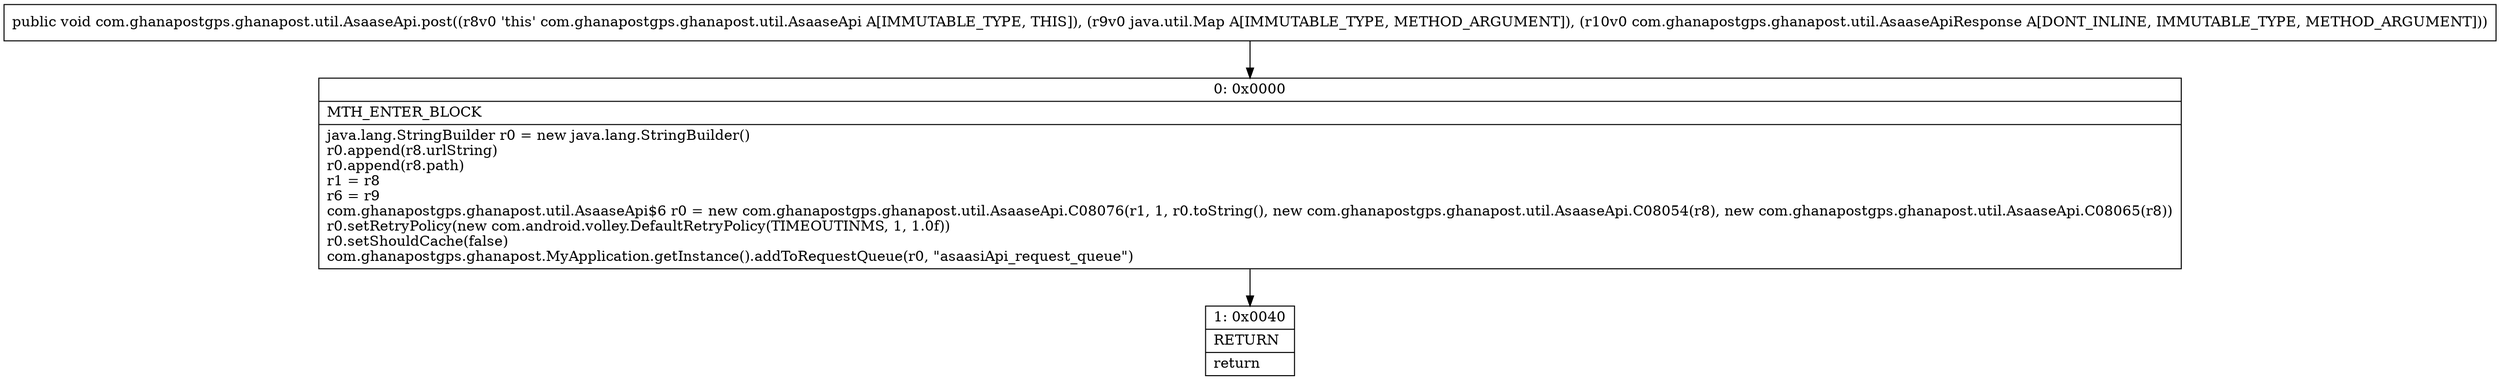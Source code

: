 digraph "CFG forcom.ghanapostgps.ghanapost.util.AsaaseApi.post(Ljava\/util\/Map;Lcom\/ghanapostgps\/ghanapost\/util\/AsaaseApiResponse;)V" {
Node_0 [shape=record,label="{0\:\ 0x0000|MTH_ENTER_BLOCK\l|java.lang.StringBuilder r0 = new java.lang.StringBuilder()\lr0.append(r8.urlString)\lr0.append(r8.path)\lr1 = r8\lr6 = r9\lcom.ghanapostgps.ghanapost.util.AsaaseApi$6 r0 = new com.ghanapostgps.ghanapost.util.AsaaseApi.C08076(r1, 1, r0.toString(), new com.ghanapostgps.ghanapost.util.AsaaseApi.C08054(r8), new com.ghanapostgps.ghanapost.util.AsaaseApi.C08065(r8))\lr0.setRetryPolicy(new com.android.volley.DefaultRetryPolicy(TIMEOUTINMS, 1, 1.0f))\lr0.setShouldCache(false)\lcom.ghanapostgps.ghanapost.MyApplication.getInstance().addToRequestQueue(r0, \"asaasiApi_request_queue\")\l}"];
Node_1 [shape=record,label="{1\:\ 0x0040|RETURN\l|return\l}"];
MethodNode[shape=record,label="{public void com.ghanapostgps.ghanapost.util.AsaaseApi.post((r8v0 'this' com.ghanapostgps.ghanapost.util.AsaaseApi A[IMMUTABLE_TYPE, THIS]), (r9v0 java.util.Map A[IMMUTABLE_TYPE, METHOD_ARGUMENT]), (r10v0 com.ghanapostgps.ghanapost.util.AsaaseApiResponse A[DONT_INLINE, IMMUTABLE_TYPE, METHOD_ARGUMENT])) }"];
MethodNode -> Node_0;
Node_0 -> Node_1;
}

